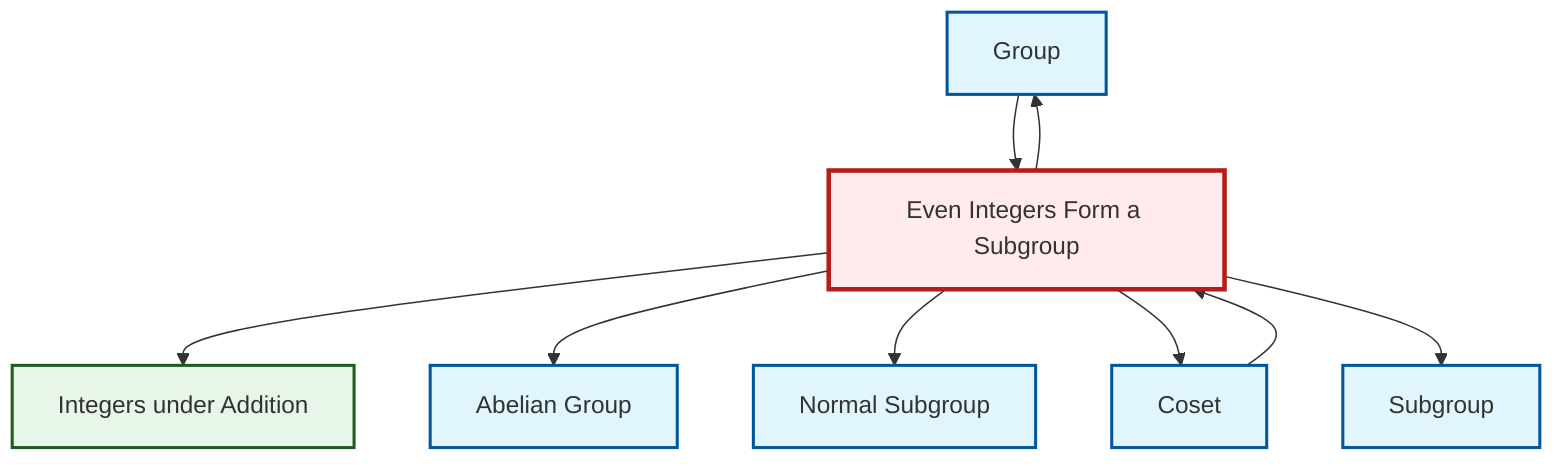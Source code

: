 graph TD
    classDef definition fill:#e1f5fe,stroke:#01579b,stroke-width:2px
    classDef theorem fill:#f3e5f5,stroke:#4a148c,stroke-width:2px
    classDef axiom fill:#fff3e0,stroke:#e65100,stroke-width:2px
    classDef example fill:#e8f5e9,stroke:#1b5e20,stroke-width:2px
    classDef current fill:#ffebee,stroke:#b71c1c,stroke-width:3px
    def-group["Group"]:::definition
    ex-integers-addition["Integers under Addition"]:::example
    def-normal-subgroup["Normal Subgroup"]:::definition
    def-coset["Coset"]:::definition
    def-abelian-group["Abelian Group"]:::definition
    ex-even-integers-subgroup["Even Integers Form a Subgroup"]:::example
    def-subgroup["Subgroup"]:::definition
    def-group --> ex-even-integers-subgroup
    ex-even-integers-subgroup --> ex-integers-addition
    ex-even-integers-subgroup --> def-group
    ex-even-integers-subgroup --> def-abelian-group
    ex-even-integers-subgroup --> def-normal-subgroup
    ex-even-integers-subgroup --> def-coset
    ex-even-integers-subgroup --> def-subgroup
    def-coset --> ex-even-integers-subgroup
    class ex-even-integers-subgroup current